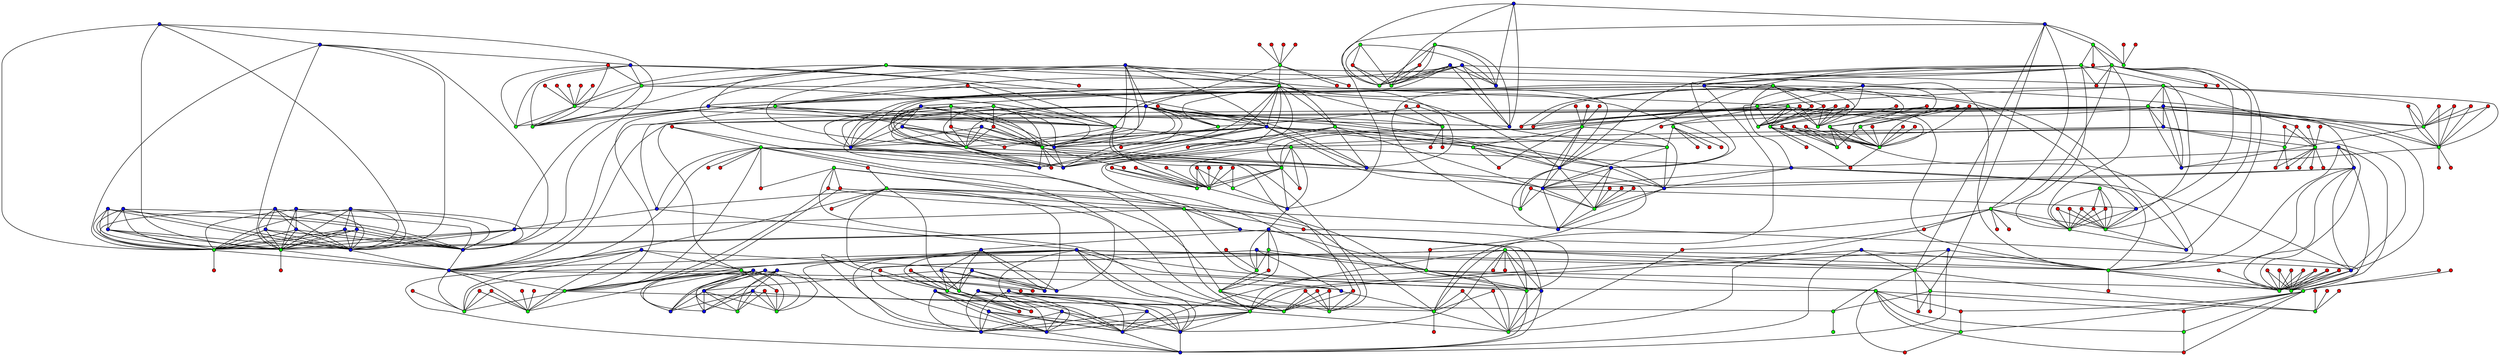 graph G {
0[shape="circle",width=0.1,label="",style=filled,fillcolor="blue"];
1[shape="circle",width=0.1,label="",style=filled,fillcolor="blue"];
2[shape="circle",width=0.1,label="",style=filled,fillcolor="blue"];
3[shape="circle",width=0.1,label="",style=filled,fillcolor="blue"];
4[shape="circle",width=0.1,label="",style=filled,fillcolor="blue"];
5[shape="circle",width=0.1,label="",style=filled,fillcolor="red"];
6[shape="circle",width=0.1,label="",style=filled,fillcolor="blue"];
7[shape="circle",width=0.1,label="",style=filled,fillcolor="blue"];
8[shape="circle",width=0.1,label="",style=filled,fillcolor="blue"];
9[shape="circle",width=0.1,label="",style=filled,fillcolor="blue"];
10[shape="circle",width=0.1,label="",style=filled,fillcolor="blue"];
11[shape="circle",width=0.1,label="",style=filled,fillcolor="blue"];
12[shape="circle",width=0.1,label="",style=filled,fillcolor="blue"];
13[shape="circle",width=0.1,label="",style=filled,fillcolor="blue"];
14[shape="circle",width=0.1,label="",style=filled,fillcolor="blue"];
15[shape="circle",width=0.1,label="",style=filled,fillcolor="red"];
16[shape="circle",width=0.1,label="",style=filled,fillcolor="red"];
17[shape="circle",width=0.1,label="",style=filled,fillcolor="blue"];
18[shape="circle",width=0.1,label="",style=filled,fillcolor="blue"];
19[shape="circle",width=0.1,label="",style=filled,fillcolor="red"];
20[shape="circle",width=0.1,label="",style=filled,fillcolor="red"];
21[shape="circle",width=0.1,label="",style=filled,fillcolor="blue"];
22[shape="circle",width=0.1,label="",style=filled,fillcolor="green"];
23[shape="circle",width=0.1,label="",style=filled,fillcolor="red"];
24[shape="circle",width=0.1,label="",style=filled,fillcolor="green"];
25[shape="circle",width=0.1,label="",style=filled,fillcolor="blue"];
26[shape="circle",width=0.1,label="",style=filled,fillcolor="red"];
27[shape="circle",width=0.1,label="",style=filled,fillcolor="green"];
28[shape="circle",width=0.1,label="",style=filled,fillcolor="red"];
29[shape="circle",width=0.1,label="",style=filled,fillcolor="red"];
30[shape="circle",width=0.1,label="",style=filled,fillcolor="blue"];
31[shape="circle",width=0.1,label="",style=filled,fillcolor="red"];
32[shape="circle",width=0.1,label="",style=filled,fillcolor="green"];
33[shape="circle",width=0.1,label="",style=filled,fillcolor="blue"];
34[shape="circle",width=0.1,label="",style=filled,fillcolor="red"];
35[shape="circle",width=0.1,label="",style=filled,fillcolor="green"];
36[shape="circle",width=0.1,label="",style=filled,fillcolor="green"];
37[shape="circle",width=0.1,label="",style=filled,fillcolor="red"];
38[shape="circle",width=0.1,label="",style=filled,fillcolor="green"];
39[shape="circle",width=0.1,label="",style=filled,fillcolor="red"];
40[shape="circle",width=0.1,label="",style=filled,fillcolor="blue"];
41[shape="circle",width=0.1,label="",style=filled,fillcolor="green"];
42[shape="circle",width=0.1,label="",style=filled,fillcolor="blue"];
43[shape="circle",width=0.1,label="",style=filled,fillcolor="red"];
44[shape="circle",width=0.1,label="",style=filled,fillcolor="red"];
45[shape="circle",width=0.1,label="",style=filled,fillcolor="red"];
46[shape="circle",width=0.1,label="",style=filled,fillcolor="green"];
47[shape="circle",width=0.1,label="",style=filled,fillcolor="green"];
48[shape="circle",width=0.1,label="",style=filled,fillcolor="blue"];
49[shape="circle",width=0.1,label="",style=filled,fillcolor="green"];
50[shape="circle",width=0.1,label="",style=filled,fillcolor="red"];
51[shape="circle",width=0.1,label="",style=filled,fillcolor="green"];
52[shape="circle",width=0.1,label="",style=filled,fillcolor="green"];
53[shape="circle",width=0.1,label="",style=filled,fillcolor="red"];
54[shape="circle",width=0.1,label="",style=filled,fillcolor="blue"];
55[shape="circle",width=0.1,label="",style=filled,fillcolor="red"];
56[shape="circle",width=0.1,label="",style=filled,fillcolor="green"];
57[shape="circle",width=0.1,label="",style=filled,fillcolor="red"];
58[shape="circle",width=0.1,label="",style=filled,fillcolor="green"];
59[shape="circle",width=0.1,label="",style=filled,fillcolor="green"];
60[shape="circle",width=0.1,label="",style=filled,fillcolor="green"];
61[shape="circle",width=0.1,label="",style=filled,fillcolor="red"];
62[shape="circle",width=0.1,label="",style=filled,fillcolor="red"];
63[shape="circle",width=0.1,label="",style=filled,fillcolor="red"];
64[shape="circle",width=0.1,label="",style=filled,fillcolor="green"];
65[shape="circle",width=0.1,label="",style=filled,fillcolor="green"];
66[shape="circle",width=0.1,label="",style=filled,fillcolor="red"];
67[shape="circle",width=0.1,label="",style=filled,fillcolor="red"];
68[shape="circle",width=0.1,label="",style=filled,fillcolor="red"];
69[shape="circle",width=0.1,label="",style=filled,fillcolor="blue"];
70[shape="circle",width=0.1,label="",style=filled,fillcolor="green"];
71[shape="circle",width=0.1,label="",style=filled,fillcolor="green"];
72[shape="circle",width=0.1,label="",style=filled,fillcolor="blue"];
73[shape="circle",width=0.1,label="",style=filled,fillcolor="blue"];
74[shape="circle",width=0.1,label="",style=filled,fillcolor="blue"];
75[shape="circle",width=0.1,label="",style=filled,fillcolor="blue"];
76[shape="circle",width=0.1,label="",style=filled,fillcolor="green"];
77[shape="circle",width=0.1,label="",style=filled,fillcolor="green"];
78[shape="circle",width=0.1,label="",style=filled,fillcolor="blue"];
79[shape="circle",width=0.1,label="",style=filled,fillcolor="green"];
80[shape="circle",width=0.1,label="",style=filled,fillcolor="green"];
81[shape="circle",width=0.1,label="",style=filled,fillcolor="green"];
82[shape="circle",width=0.1,label="",style=filled,fillcolor="red"];
83[shape="circle",width=0.1,label="",style=filled,fillcolor="red"];
84[shape="circle",width=0.1,label="",style=filled,fillcolor="green"];
85[shape="circle",width=0.1,label="",style=filled,fillcolor="red"];
86[shape="circle",width=0.1,label="",style=filled,fillcolor="green"];
87[shape="circle",width=0.1,label="",style=filled,fillcolor="green"];
88[shape="circle",width=0.1,label="",style=filled,fillcolor="green"];
89[shape="circle",width=0.1,label="",style=filled,fillcolor="green"];
90[shape="circle",width=0.1,label="",style=filled,fillcolor="red"];
91[shape="circle",width=0.1,label="",style=filled,fillcolor="green"];
92[shape="circle",width=0.1,label="",style=filled,fillcolor="green"];
93[shape="circle",width=0.1,label="",style=filled,fillcolor="green"];
94[shape="circle",width=0.1,label="",style=filled,fillcolor="green"];
95[shape="circle",width=0.1,label="",style=filled,fillcolor="green"];
96[shape="circle",width=0.1,label="",style=filled,fillcolor="green"];
97[shape="circle",width=0.1,label="",style=filled,fillcolor="green"];
98[shape="circle",width=0.1,label="",style=filled,fillcolor="blue"];
99[shape="circle",width=0.1,label="",style=filled,fillcolor="red"];
100[shape="circle",width=0.1,label="",style=filled,fillcolor="green"];
101[shape="circle",width=0.1,label="",style=filled,fillcolor="blue"];
102[shape="circle",width=0.1,label="",style=filled,fillcolor="green"];
103[shape="circle",width=0.1,label="",style=filled,fillcolor="blue"];
104[shape="circle",width=0.1,label="",style=filled,fillcolor="red"];
105[shape="circle",width=0.1,label="",style=filled,fillcolor="red"];
106[shape="circle",width=0.1,label="",style=filled,fillcolor="blue"];
107[shape="circle",width=0.1,label="",style=filled,fillcolor="green"];
108[shape="circle",width=0.1,label="",style=filled,fillcolor="green"];
109[shape="circle",width=0.1,label="",style=filled,fillcolor="blue"];
110[shape="circle",width=0.1,label="",style=filled,fillcolor="blue"];
111[shape="circle",width=0.1,label="",style=filled,fillcolor="blue"];
112[shape="circle",width=0.1,label="",style=filled,fillcolor="green"];
113[shape="circle",width=0.1,label="",style=filled,fillcolor="red"];
114[shape="circle",width=0.1,label="",style=filled,fillcolor="red"];
115[shape="circle",width=0.1,label="",style=filled,fillcolor="green"];
116[shape="circle",width=0.1,label="",style=filled,fillcolor="red"];
117[shape="circle",width=0.1,label="",style=filled,fillcolor="blue"];
118[shape="circle",width=0.1,label="",style=filled,fillcolor="green"];
119[shape="circle",width=0.1,label="",style=filled,fillcolor="red"];
120[shape="circle",width=0.1,label="",style=filled,fillcolor="red"];
121[shape="circle",width=0.1,label="",style=filled,fillcolor="red"];
122[shape="circle",width=0.1,label="",style=filled,fillcolor="red"];
123[shape="circle",width=0.1,label="",style=filled,fillcolor="green"];
124[shape="circle",width=0.1,label="",style=filled,fillcolor="green"];
125[shape="circle",width=0.1,label="",style=filled,fillcolor="red"];
126[shape="circle",width=0.1,label="",style=filled,fillcolor="green"];
127[shape="circle",width=0.1,label="",style=filled,fillcolor="green"];
128[shape="circle",width=0.1,label="",style=filled,fillcolor="red"];
129[shape="circle",width=0.1,label="",style=filled,fillcolor="green"];
130[shape="circle",width=0.1,label="",style=filled,fillcolor="red"];
131[shape="circle",width=0.1,label="",style=filled,fillcolor="red"];
132[shape="circle",width=0.1,label="",style=filled,fillcolor="blue"];
133[shape="circle",width=0.1,label="",style=filled,fillcolor="red"];
134[shape="circle",width=0.1,label="",style=filled,fillcolor="green"];
135[shape="circle",width=0.1,label="",style=filled,fillcolor="green"];
136[shape="circle",width=0.1,label="",style=filled,fillcolor="red"];
137[shape="circle",width=0.1,label="",style=filled,fillcolor="red"];
138[shape="circle",width=0.1,label="",style=filled,fillcolor="red"];
139[shape="circle",width=0.1,label="",style=filled,fillcolor="red"];
140[shape="circle",width=0.1,label="",style=filled,fillcolor="green"];
141[shape="circle",width=0.1,label="",style=filled,fillcolor="blue"];
142[shape="circle",width=0.1,label="",style=filled,fillcolor="blue"];
143[shape="circle",width=0.1,label="",style=filled,fillcolor="blue"];
144[shape="circle",width=0.1,label="",style=filled,fillcolor="red"];
145[shape="circle",width=0.1,label="",style=filled,fillcolor="green"];
146[shape="circle",width=0.1,label="",style=filled,fillcolor="blue"];
147[shape="circle",width=0.1,label="",style=filled,fillcolor="red"];
148[shape="circle",width=0.1,label="",style=filled,fillcolor="blue"];
149[shape="circle",width=0.1,label="",style=filled,fillcolor="green"];
150[shape="circle",width=0.1,label="",style=filled,fillcolor="green"];
151[shape="circle",width=0.1,label="",style=filled,fillcolor="green"];
152[shape="circle",width=0.1,label="",style=filled,fillcolor="red"];
153[shape="circle",width=0.1,label="",style=filled,fillcolor="green"];
154[shape="circle",width=0.1,label="",style=filled,fillcolor="red"];
155[shape="circle",width=0.1,label="",style=filled,fillcolor="green"];
156[shape="circle",width=0.1,label="",style=filled,fillcolor="green"];
157[shape="circle",width=0.1,label="",style=filled,fillcolor="blue"];
158[shape="circle",width=0.1,label="",style=filled,fillcolor="red"];
159[shape="circle",width=0.1,label="",style=filled,fillcolor="red"];
160[shape="circle",width=0.1,label="",style=filled,fillcolor="red"];
161[shape="circle",width=0.1,label="",style=filled,fillcolor="red"];
162[shape="circle",width=0.1,label="",style=filled,fillcolor="red"];
163[shape="circle",width=0.1,label="",style=filled,fillcolor="red"];
164[shape="circle",width=0.1,label="",style=filled,fillcolor="red"];
165[shape="circle",width=0.1,label="",style=filled,fillcolor="blue"];
166[shape="circle",width=0.1,label="",style=filled,fillcolor="red"];
167[shape="circle",width=0.1,label="",style=filled,fillcolor="red"];
168[shape="circle",width=0.1,label="",style=filled,fillcolor="red"];
169[shape="circle",width=0.1,label="",style=filled,fillcolor="blue"];
170[shape="circle",width=0.1,label="",style=filled,fillcolor="red"];
171[shape="circle",width=0.1,label="",style=filled,fillcolor="red"];
172[shape="circle",width=0.1,label="",style=filled,fillcolor="blue"];
173[shape="circle",width=0.1,label="",style=filled,fillcolor="blue"];
174[shape="circle",width=0.1,label="",style=filled,fillcolor="blue"];
175[shape="circle",width=0.1,label="",style=filled,fillcolor="blue"];
176[shape="circle",width=0.1,label="",style=filled,fillcolor="green"];
177[shape="circle",width=0.1,label="",style=filled,fillcolor="blue"];
178[shape="circle",width=0.1,label="",style=filled,fillcolor="red"];
179[shape="circle",width=0.1,label="",style=filled,fillcolor="green"];
180[shape="circle",width=0.1,label="",style=filled,fillcolor="green"];
181[shape="circle",width=0.1,label="",style=filled,fillcolor="blue"];
182[shape="circle",width=0.1,label="",style=filled,fillcolor="blue"];
183[shape="circle",width=0.1,label="",style=filled,fillcolor="green"];
184[shape="circle",width=0.1,label="",style=filled,fillcolor="red"];
185[shape="circle",width=0.1,label="",style=filled,fillcolor="green"];
186[shape="circle",width=0.1,label="",style=filled,fillcolor="red"];
187[shape="circle",width=0.1,label="",style=filled,fillcolor="blue"];
188[shape="circle",width=0.1,label="",style=filled,fillcolor="red"];
189[shape="circle",width=0.1,label="",style=filled,fillcolor="red"];
190[shape="circle",width=0.1,label="",style=filled,fillcolor="blue"];
191[shape="circle",width=0.1,label="",style=filled,fillcolor="red"];
192[shape="circle",width=0.1,label="",style=filled,fillcolor="red"];
193[shape="circle",width=0.1,label="",style=filled,fillcolor="red"];
194[shape="circle",width=0.1,label="",style=filled,fillcolor="red"];
195[shape="circle",width=0.1,label="",style=filled,fillcolor="red"];
196[shape="circle",width=0.1,label="",style=filled,fillcolor="red"];
197[shape="circle",width=0.1,label="",style=filled,fillcolor="green"];
198[shape="circle",width=0.1,label="",style=filled,fillcolor="blue"];
199[shape="circle",width=0.1,label="",style=filled,fillcolor="red"];
200[shape="circle",width=0.1,label="",style=filled,fillcolor="green"];
201[shape="circle",width=0.1,label="",style=filled,fillcolor="red"];
202[shape="circle",width=0.1,label="",style=filled,fillcolor="red"];
203[shape="circle",width=0.1,label="",style=filled,fillcolor="red"];
204[shape="circle",width=0.1,label="",style=filled,fillcolor="red"];
205[shape="circle",width=0.1,label="",style=filled,fillcolor="green"];
206[shape="circle",width=0.1,label="",style=filled,fillcolor="red"];
207[shape="circle",width=0.1,label="",style=filled,fillcolor="red"];
208[shape="circle",width=0.1,label="",style=filled,fillcolor="red"];
209[shape="circle",width=0.1,label="",style=filled,fillcolor="red"];
210[shape="circle",width=0.1,label="",style=filled,fillcolor="red"];
211[shape="circle",width=0.1,label="",style=filled,fillcolor="red"];
212[shape="circle",width=0.1,label="",style=filled,fillcolor="green"];
213[shape="circle",width=0.1,label="",style=filled,fillcolor="red"];
214[shape="circle",width=0.1,label="",style=filled,fillcolor="green"];
215[shape="circle",width=0.1,label="",style=filled,fillcolor="red"];
216[shape="circle",width=0.1,label="",style=filled,fillcolor="red"];
217[shape="circle",width=0.1,label="",style=filled,fillcolor="green"];
218[shape="circle",width=0.1,label="",style=filled,fillcolor="green"];
219[shape="circle",width=0.1,label="",style=filled,fillcolor="red"];
220[shape="circle",width=0.1,label="",style=filled,fillcolor="red"];
221[shape="circle",width=0.1,label="",style=filled,fillcolor="green"];
222[shape="circle",width=0.1,label="",style=filled,fillcolor="red"];
223[shape="circle",width=0.1,label="",style=filled,fillcolor="red"];
224[shape="circle",width=0.1,label="",style=filled,fillcolor="red"];
225[shape="circle",width=0.1,label="",style=filled,fillcolor="red"];
226[shape="circle",width=0.1,label="",style=filled,fillcolor="red"];
227[shape="circle",width=0.1,label="",style=filled,fillcolor="green"];
228[shape="circle",width=0.1,label="",style=filled,fillcolor="red"];
229[shape="circle",width=0.1,label="",style=filled,fillcolor="red"];
230[shape="circle",width=0.1,label="",style=filled,fillcolor="red"];
231[shape="circle",width=0.1,label="",style=filled,fillcolor="green"];
232[shape="circle",width=0.1,label="",style=filled,fillcolor="red"];
233[shape="circle",width=0.1,label="",style=filled,fillcolor="red"];
234[shape="circle",width=0.1,label="",style=filled,fillcolor="green"];
235[shape="circle",width=0.1,label="",style=filled,fillcolor="green"];
236[shape="circle",width=0.1,label="",style=filled,fillcolor="blue"];
237[shape="circle",width=0.1,label="",style=filled,fillcolor="red"];
238[shape="circle",width=0.1,label="",style=filled,fillcolor="red"];
239[shape="circle",width=0.1,label="",style=filled,fillcolor="green"];
240[shape="circle",width=0.1,label="",style=filled,fillcolor="red"];
241[shape="circle",width=0.1,label="",style=filled,fillcolor="green"];
242[shape="circle",width=0.1,label="",style=filled,fillcolor="green"];
243[shape="circle",width=0.1,label="",style=filled,fillcolor="red"];
244[shape="circle",width=0.1,label="",style=filled,fillcolor="red"];
245[shape="circle",width=0.1,label="",style=filled,fillcolor="red"];
246[shape="circle",width=0.1,label="",style=filled,fillcolor="blue"];
247[shape="circle",width=0.1,label="",style=filled,fillcolor="red"];
248[shape="circle",width=0.1,label="",style=filled,fillcolor="blue"];
249[shape="circle",width=0.1,label="",style=filled,fillcolor="blue"];
250[shape="circle",width=0.1,label="",style=filled,fillcolor="green"];
251[shape="circle",width=0.1,label="",style=filled,fillcolor="blue"];
252[shape="circle",width=0.1,label="",style=filled,fillcolor="blue"];
253[shape="circle",width=0.1,label="",style=filled,fillcolor="blue"];
254[shape="circle",width=0.1,label="",style=filled,fillcolor="blue"];
255[shape="circle",width=0.1,label="",style=filled,fillcolor="blue"];
256[shape="circle",width=0.1,label="",style=filled,fillcolor="blue"];
257[shape="circle",width=0.1,label="",style=filled,fillcolor="green"];
258[shape="circle",width=0.1,label="",style=filled,fillcolor="blue"];
259[shape="circle",width=0.1,label="",style=filled,fillcolor="red"];
260[shape="circle",width=0.1,label="",style=filled,fillcolor="red"];
261[shape="circle",width=0.1,label="",style=filled,fillcolor="blue"];
262[shape="circle",width=0.1,label="",style=filled,fillcolor="blue"];
263[shape="circle",width=0.1,label="",style=filled,fillcolor="blue"];
264[shape="circle",width=0.1,label="",style=filled,fillcolor="blue"];
265[shape="circle",width=0.1,label="",style=filled,fillcolor="red"];
266[shape="circle",width=0.1,label="",style=filled,fillcolor="red"];
267[shape="circle",width=0.1,label="",style=filled,fillcolor="blue"];
268[shape="circle",width=0.1,label="",style=filled,fillcolor="red"];
269[shape="circle",width=0.1,label="",style=filled,fillcolor="red"];
270[shape="circle",width=0.1,label="",style=filled,fillcolor="red"];
271[shape="circle",width=0.1,label="",style=filled,fillcolor="red"];
272[shape="circle",width=0.1,label="",style=filled,fillcolor="red"];
273[shape="circle",width=0.1,label="",style=filled,fillcolor="blue"];
274[shape="circle",width=0.1,label="",style=filled,fillcolor="blue"];
275[shape="circle",width=0.1,label="",style=filled,fillcolor="blue"];
276[shape="circle",width=0.1,label="",style=filled,fillcolor="blue"];
277[shape="circle",width=0.1,label="",style=filled,fillcolor="blue"];
278[shape="circle",width=0.1,label="",style=filled,fillcolor="blue"];
279[shape="circle",width=0.1,label="",style=filled,fillcolor="blue"];
280[shape="circle",width=0.1,label="",style=filled,fillcolor="red"];
281[shape="circle",width=0.1,label="",style=filled,fillcolor="red"];
282[shape="circle",width=0.1,label="",style=filled,fillcolor="red"];
283[shape="circle",width=0.1,label="",style=filled,fillcolor="red"];
284[shape="circle",width=0.1,label="",style=filled,fillcolor="red"];
285[shape="circle",width=0.1,label="",style=filled,fillcolor="red"];
286[shape="circle",width=0.1,label="",style=filled,fillcolor="green"];
287[shape="circle",width=0.1,label="",style=filled,fillcolor="red"];
288[shape="circle",width=0.1,label="",style=filled,fillcolor="red"];
289[shape="circle",width=0.1,label="",style=filled,fillcolor="red"];
290[shape="circle",width=0.1,label="",style=filled,fillcolor="red"];
291[shape="circle",width=0.1,label="",style=filled,fillcolor="red"];
292[shape="circle",width=0.1,label="",style=filled,fillcolor="green"];
293[shape="circle",width=0.1,label="",style=filled,fillcolor="red"];
294[shape="circle",width=0.1,label="",style=filled,fillcolor="red"];
295[shape="circle",width=0.1,label="",style=filled,fillcolor="red"];
296[shape="circle",width=0.1,label="",style=filled,fillcolor="red"];
297[shape="circle",width=0.1,label="",style=filled,fillcolor="red"];
298[shape="circle",width=0.1,label="",style=filled,fillcolor="red"];
299[shape="circle",width=0.1,label="",style=filled,fillcolor="red"];
300[shape="circle",width=0.1,label="",style=filled,fillcolor="green"];
301[shape="circle",width=0.1,label="",style=filled,fillcolor="red"];
302[shape="circle",width=0.1,label="",style=filled,fillcolor="red"];
303[shape="circle",width=0.1,label="",style=filled,fillcolor="red"];
304[shape="circle",width=0.1,label="",style=filled,fillcolor="red"];
305[shape="circle",width=0.1,label="",style=filled,fillcolor="green"];
306[shape="circle",width=0.1,label="",style=filled,fillcolor="red"];
307[shape="circle",width=0.1,label="",style=filled,fillcolor="red"];
308[shape="circle",width=0.1,label="",style=filled,fillcolor="green"];
309[shape="circle",width=0.1,label="",style=filled,fillcolor="green"];
310[shape="circle",width=0.1,label="",style=filled,fillcolor="blue"];
311[shape="circle",width=0.1,label="",style=filled,fillcolor="red"];
312[shape="circle",width=0.1,label="",style=filled,fillcolor="red"];
313[shape="circle",width=0.1,label="",style=filled,fillcolor="red"];
314[shape="circle",width=0.1,label="",style=filled,fillcolor="red"];
315[shape="circle",width=0.1,label="",style=filled,fillcolor="red"];
316[shape="circle",width=0.1,label="",style=filled,fillcolor="blue"];
317[shape="circle",width=0.1,label="",style=filled,fillcolor="green"];
318[shape="circle",width=0.1,label="",style=filled,fillcolor="green"];
319[shape="circle",width=0.1,label="",style=filled,fillcolor="red"];
320[shape="circle",width=0.1,label="",style=filled,fillcolor="green"];
321[shape="circle",width=0.1,label="",style=filled,fillcolor="red"];
322[shape="circle",width=0.1,label="",style=filled,fillcolor="red"];
323[shape="circle",width=0.1,label="",style=filled,fillcolor="red"];
324[shape="circle",width=0.1,label="",style=filled,fillcolor="green"];
325[shape="circle",width=0.1,label="",style=filled,fillcolor="blue"];
326[shape="circle",width=0.1,label="",style=filled,fillcolor="red"];
327[shape="circle",width=0.1,label="",style=filled,fillcolor="red"];
328[shape="circle",width=0.1,label="",style=filled,fillcolor="blue"];
329[shape="circle",width=0.1,label="",style=filled,fillcolor="blue"];
330[shape="circle",width=0.1,label="",style=filled,fillcolor="red"];
331[shape="circle",width=0.1,label="",style=filled,fillcolor="red"];
39--35 ;
39--36 ;
39--27 ;
34--46 ;
28--36 ;
45--32 ;
31--36 ;
29--51 ;
29--52 ;
44--35 ;
44--36 ;
50--56 ;
53--49 ;
43--46 ;
43--58 ;
40--41 ;
40--42 ;
40--59 ;
40--60 ;
55--65 ;
33--64 ;
33--69 ;
33--47 ;
33--48 ;
33--70 ;
33--71 ;
33--72 ;
33--73 ;
63--76 ;
57--38 ;
57--77 ;
78--79 ;
78--74 ;
78--75 ;
78--80 ;
78--32 ;
54--76 ;
54--84 ;
54--75 ;
54--81 ;
37--87 ;
37--88 ;
89--66 ;
89--90 ;
89--85 ;
89--86 ;
82--92 ;
83--93 ;
83--94 ;
83--95 ;
30--93 ;
30--94 ;
30--95 ;
30--77 ;
91--98 ;
91--93 ;
91--92 ;
91--94 ;
91--96 ;
91--97 ;
91--99 ;
91--100 ;
98--94 ;
98--95 ;
98--77 ;
93--92 ;
93--94 ;
93--77 ;
93--103 ;
104--92 ;
105--92 ;
61--92 ;
62--92 ;
92--94 ;
92--95 ;
92--77 ;
106--107 ;
106--108 ;
106--109 ;
106--110 ;
111--107 ;
111--108 ;
111--109 ;
111--110 ;
111--77 ;
101--107 ;
101--108 ;
101--109 ;
101--110 ;
101--112 ;
101--38 ;
102--114 ;
102--107 ;
102--108 ;
102--109 ;
102--110 ;
114--107 ;
114--108 ;
115--113 ;
115--107 ;
115--108 ;
115--110 ;
113--107 ;
113--108 ;
119--65 ;
120--65 ;
116--65 ;
117--118 ;
117--123 ;
117--124 ;
117--126 ;
117--127 ;
118--123 ;
118--125 ;
118--41 ;
118--129 ;
128--123 ;
130--123 ;
319--317 ;
319--324 ;
112--325 ;
112--318 ;
112--317 ;
112--324 ;
112--315 ;
112--316 ;
112--327 ;
112--328 ;
325--317 ;
325--324 ;
325--316 ;
325--329 ;
325--320 ;
325--74 ;
318--317 ;
318--324 ;
318--315 ;
318--316 ;
318--329 ;
318--320 ;
318--79 ;
318--74 ;
326--317 ;
326--324 ;
330--317 ;
330--324 ;
322--317 ;
322--324 ;
323--317 ;
323--324 ;
317--324 ;
317--316 ;
324--316 ;
324--321 ;
324--331 ;
65--122 ;
65--64 ;
65--69 ;
65--131 ;
38--77 ;
38--121 ;
38--132 ;
77--121 ;
77--134 ;
77--320 ;
77--36 ;
133--135 ;
133--49 ;
96--138 ;
96--135 ;
96--49 ;
96--139 ;
96--136 ;
96--137 ;
96--140 ;
97--135 ;
97--49 ;
97--139 ;
97--136 ;
97--145 ;
97--100 ;
97--146 ;
138--135 ;
138--49 ;
144--135 ;
144--49 ;
147--135 ;
147--49 ;
148--142 ;
148--143 ;
148--100 ;
148--56 ;
148--150 ;
141--149 ;
141--145 ;
141--140 ;
141--142 ;
141--143 ;
154--145 ;
154--151 ;
149--136 ;
149--153 ;
149--145 ;
149--151 ;
152--155 ;
327--155 ;
327--156 ;
329--155 ;
329--156 ;
329--134 ;
329--157 ;
158--155 ;
158--156 ;
159--155 ;
155--161 ;
155--162 ;
155--167 ;
155--160 ;
155--163 ;
156--167 ;
156--160 ;
168--36 ;
168--27 ;
134--320 ;
134--35 ;
134--36 ;
134--164 ;
134--165 ;
134--143 ;
320--35 ;
320--36 ;
320--164 ;
320--27 ;
320--165 ;
170--36 ;
171--35 ;
171--36 ;
36--165 ;
27--165 ;
169--70 ;
169--71 ;
169--72 ;
169--73 ;
64--47 ;
64--48 ;
64--172 ;
64--70 ;
64--71 ;
64--72 ;
64--73 ;
64--173 ;
64--174 ;
64--175 ;
64--176 ;
64--103 ;
64--177 ;
64--178 ;
64--179 ;
69--48 ;
69--70 ;
69--71 ;
69--72 ;
69--73 ;
69--173 ;
69--174 ;
69--175 ;
69--176 ;
69--103 ;
69--177 ;
69--179 ;
47--173 ;
47--174 ;
47--175 ;
47--180 ;
47--181 ;
47--178 ;
48--70 ;
48--71 ;
48--73 ;
48--173 ;
48--174 ;
48--175 ;
48--86 ;
48--180 ;
48--182 ;
48--181 ;
185--186 ;
185--70 ;
185--71 ;
185--72 ;
185--73 ;
186--70 ;
186--71 ;
183--184 ;
183--70 ;
183--71 ;
183--72 ;
183--73 ;
184--70 ;
184--71 ;
172--187 ;
172--70 ;
172--71 ;
172--72 ;
172--73 ;
187--70 ;
187--71 ;
187--72 ;
187--73 ;
70--173 ;
70--174 ;
70--175 ;
70--188 ;
71--173 ;
71--174 ;
71--175 ;
71--189 ;
71--188 ;
72--174 ;
72--175 ;
73--173 ;
73--175 ;
174--181 ;
68--176 ;
67--86 ;
67--176 ;
86--182 ;
86--181 ;
176--192 ;
191--153 ;
166--153 ;
195--153 ;
153--180 ;
153--193 ;
153--103 ;
153--182 ;
153--181 ;
180--193 ;
180--103 ;
180--177 ;
194--59 ;
194--60 ;
41--42 ;
41--124 ;
41--59 ;
41--60 ;
41--198 ;
41--199 ;
41--103 ;
41--200 ;
41--201 ;
41--202 ;
129--42 ;
129--59 ;
129--60 ;
129--199 ;
129--103 ;
129--177 ;
42--198 ;
42--81 ;
42--197 ;
124--59 ;
124--60 ;
124--204 ;
124--196 ;
124--206 ;
124--207 ;
124--197 ;
205--208 ;
205--209 ;
205--59 ;
205--60 ;
208--59 ;
208--60 ;
209--59 ;
209--60 ;
203--59 ;
203--60 ;
213--59 ;
213--60 ;
59--198 ;
60--198 ;
190--212 ;
190--76 ;
190--214 ;
190--84 ;
212--216 ;
212--76 ;
212--84 ;
216--214 ;
76--214 ;
137--145 ;
218--210 ;
218--211 ;
218--214 ;
218--220 ;
218--88 ;
218--221 ;
210--217 ;
210--81 ;
211--217 ;
211--81 ;
87--220 ;
87--219 ;
87--88 ;
87--221 ;
87--222 ;
87--224 ;
87--225 ;
87--217 ;
87--226 ;
87--132 ;
87--74 ;
87--81 ;
214--88 ;
214--221 ;
214--227 ;
223--88 ;
223--221 ;
219--88 ;
219--221 ;
228--88 ;
228--221 ;
230--88 ;
230--221 ;
225--84 ;
217--232 ;
217--234 ;
217--235 ;
217--328 ;
217--157 ;
232--231 ;
84--234 ;
84--235 ;
84--236 ;
84--231 ;
84--227 ;
233--234 ;
237--234 ;
234--229 ;
234--238 ;
234--241 ;
234--242 ;
234--243 ;
235--229 ;
235--238 ;
235--241 ;
235--242 ;
235--244 ;
235--243 ;
229--241 ;
238--242 ;
241--244 ;
242--243 ;
226--239 ;
240--197 ;
240--250 ;
247--197 ;
247--250 ;
239--46 ;
239--58 ;
239--249 ;
239--252 ;
239--245 ;
239--132 ;
239--74 ;
239--197 ;
239--250 ;
248--253 ;
248--46 ;
248--58 ;
248--249 ;
248--252 ;
253--46 ;
253--58 ;
253--249 ;
253--252 ;
21--46 ;
21--58 ;
21--249 ;
21--252 ;
46--26 ;
46--23 ;
58--26 ;
58--23 ;
132--328 ;
132--25 ;
328--22 ;
328--24 ;
328--3 ;
328--4 ;
157--22 ;
157--24 ;
157--236 ;
157--231 ;
0--1 ;
0--2 ;
0--22 ;
0--24 ;
0--3 ;
0--4 ;
1--22 ;
1--24 ;
1--3 ;
1--4 ;
2--22 ;
2--24 ;
2--3 ;
2--4 ;
7--8 ;
7--9 ;
7--22 ;
7--24 ;
7--3 ;
7--4 ;
10--9 ;
10--22 ;
10--24 ;
10--3 ;
10--4 ;
8--22 ;
8--24 ;
8--3 ;
8--4 ;
9--22 ;
9--24 ;
9--3 ;
9--4 ;
6--12 ;
6--22 ;
6--24 ;
6--3 ;
6--4 ;
11--12 ;
11--22 ;
11--24 ;
11--3 ;
11--4 ;
12--22 ;
12--24 ;
12--4 ;
13--14 ;
13--22 ;
13--24 ;
13--3 ;
13--4 ;
14--22 ;
14--24 ;
14--3 ;
14--4 ;
22--15 ;
22--74 ;
24--16 ;
24--74 ;
3--74 ;
4--74 ;
17--227 ;
17--18 ;
17--100 ;
17--126 ;
251--227 ;
251--18 ;
251--100 ;
251--126 ;
25--236 ;
25--231 ;
25--227 ;
25--256 ;
25--254 ;
25--255 ;
25--258 ;
25--18 ;
25--74 ;
25--100 ;
25--126 ;
257--236 ;
257--231 ;
257--256 ;
257--254 ;
257--255 ;
257--258 ;
257--259 ;
257--260 ;
257--100 ;
257--146 ;
257--126 ;
236--18 ;
236--250 ;
231--18 ;
231--250 ;
227--256 ;
227--254 ;
227--255 ;
227--258 ;
227--250 ;
261--264 ;
261--256 ;
261--254 ;
261--255 ;
261--258 ;
264--256 ;
264--254 ;
264--255 ;
264--258 ;
263--262 ;
263--256 ;
263--254 ;
263--255 ;
263--258 ;
262--254 ;
262--255 ;
262--258 ;
246--267 ;
246--256 ;
246--254 ;
246--255 ;
246--258 ;
267--256 ;
267--254 ;
267--255 ;
267--258 ;
256--18 ;
254--18 ;
255--18 ;
258--18 ;
79--81 ;
79--80 ;
79--32 ;
79--270 ;
79--265 ;
79--266 ;
74--75 ;
74--81 ;
74--80 ;
74--32 ;
75--197 ;
81--80 ;
81--32 ;
81--197 ;
272--80 ;
272--32 ;
271--80 ;
271--32 ;
268--80 ;
269--80 ;
265--52 ;
275--276 ;
275--51 ;
275--52 ;
275--274 ;
275--273 ;
276--51 ;
276--52 ;
276--274 ;
276--273 ;
277--278 ;
277--51 ;
277--52 ;
277--274 ;
277--273 ;
279--278 ;
279--52 ;
279--274 ;
279--273 ;
278--51 ;
278--52 ;
278--274 ;
278--273 ;
206--250 ;
207--250 ;
197--250 ;
197--280 ;
145--151 ;
145--284 ;
145--287 ;
145--146 ;
140--151 ;
140--286 ;
140--288 ;
140--100 ;
285--151 ;
285--286 ;
283--151 ;
283--286 ;
282--151 ;
289--151 ;
281--151 ;
290--151 ;
290--286 ;
291--292 ;
291--151 ;
293--292 ;
293--151 ;
292--151 ;
292--286 ;
151--287 ;
142--100 ;
142--146 ;
142--56 ;
142--150 ;
142--182 ;
142--181 ;
143--100 ;
143--146 ;
143--182 ;
143--181 ;
100--56 ;
100--150 ;
100--295 ;
146--56 ;
146--150 ;
296--56 ;
296--150 ;
294--56 ;
294--150 ;
298--56 ;
298--150 ;
297--56 ;
297--150 ;
299--56 ;
299--150 ;
303--56 ;
303--150 ;
304--56 ;
304--150 ;
126--127 ;
126--305 ;
126--300 ;
126--301 ;
127--305 ;
127--300 ;
127--301 ;
127--306 ;
215--300 ;
302--300 ;
307--300 ;
103--182 ;
103--181 ;
103--308 ;
103--200 ;
103--310 ;
177--182 ;
177--181 ;
177--308 ;
177--310 ;
182--308 ;
182--310 ;
181--308 ;
181--200 ;
181--310 ;
311--308 ;
311--200 ;
312--308 ;
313--308 ;
314--308 ;
308--310 ;
5--179 ;
179--19 ;
179--20 ;
14--30 ;
30--48 ;
181--40 ;
42--98 ;
98--109 ;
106--117 ;
117--165 ;
165--190 ;
190--248 ;
253--278 ;
276--305 ;
305--309 ;
}
